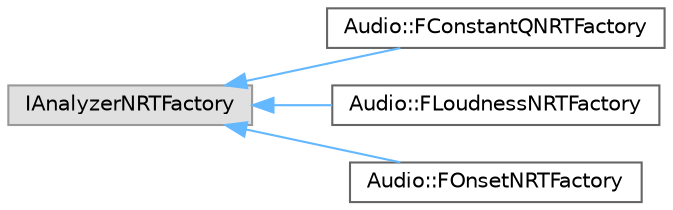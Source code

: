 digraph "Graphical Class Hierarchy"
{
 // INTERACTIVE_SVG=YES
 // LATEX_PDF_SIZE
  bgcolor="transparent";
  edge [fontname=Helvetica,fontsize=10,labelfontname=Helvetica,labelfontsize=10];
  node [fontname=Helvetica,fontsize=10,shape=box,height=0.2,width=0.4];
  rankdir="LR";
  Node0 [id="Node000000",label="IAnalyzerNRTFactory",height=0.2,width=0.4,color="grey60", fillcolor="#E0E0E0", style="filled",tooltip=" "];
  Node0 -> Node1 [id="edge5292_Node000000_Node000001",dir="back",color="steelblue1",style="solid",tooltip=" "];
  Node1 [id="Node000001",label="Audio::FConstantQNRTFactory",height=0.2,width=0.4,color="grey40", fillcolor="white", style="filled",URL="$da/dba/classAudio_1_1FConstantQNRTFactory.html",tooltip="FConstantQNRTFactory."];
  Node0 -> Node2 [id="edge5293_Node000000_Node000002",dir="back",color="steelblue1",style="solid",tooltip=" "];
  Node2 [id="Node000002",label="Audio::FLoudnessNRTFactory",height=0.2,width=0.4,color="grey40", fillcolor="white", style="filled",URL="$da/d1f/classAudio_1_1FLoudnessNRTFactory.html",tooltip="Defines the LoudnessNRT analyzer and creates related classes."];
  Node0 -> Node3 [id="edge5294_Node000000_Node000003",dir="back",color="steelblue1",style="solid",tooltip=" "];
  Node3 [id="Node000003",label="Audio::FOnsetNRTFactory",height=0.2,width=0.4,color="grey40", fillcolor="white", style="filled",URL="$db/d5f/classAudio_1_1FOnsetNRTFactory.html",tooltip="FOnsetNRTFactory."];
}
